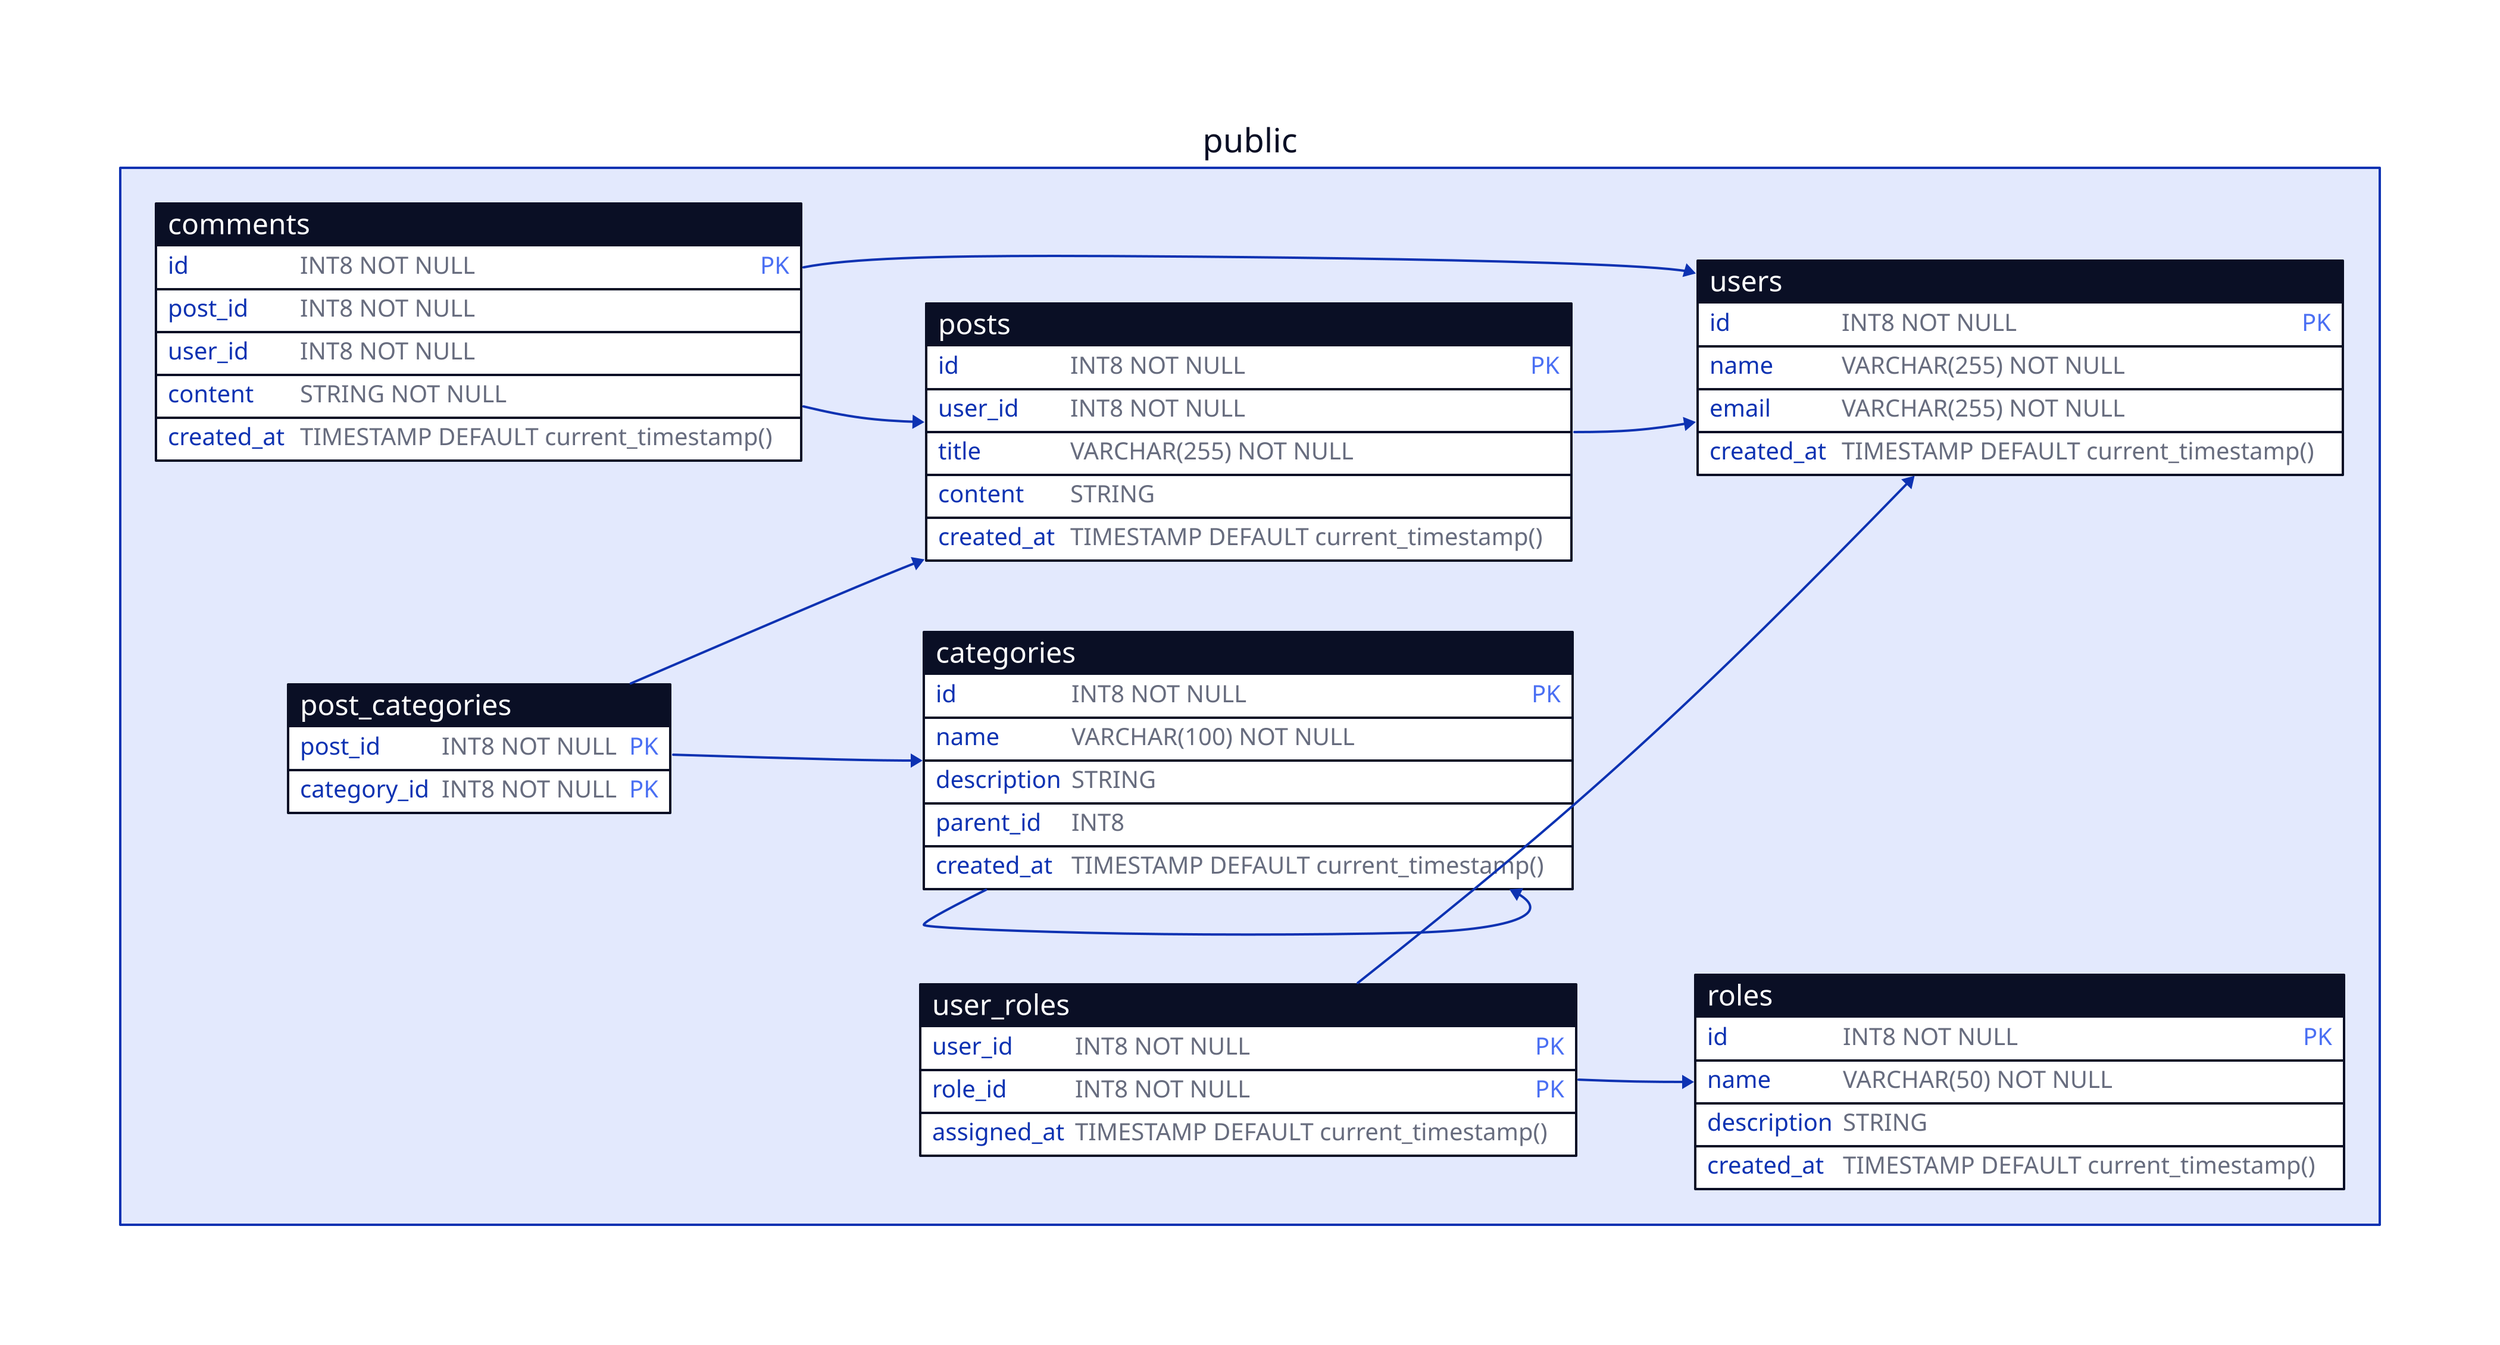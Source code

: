 direction: right

# Tables
public.users: {
  shape: "sql_table"
  id: "INT8 NOT NULL" { constraint: [primary_key] }
  name: "VARCHAR(255) NOT NULL"
  email: "VARCHAR(255) NOT NULL"
  created_at: "TIMESTAMP DEFAULT current_timestamp()"
}
public.roles: {
  shape: "sql_table"
  id: "INT8 NOT NULL" { constraint: [primary_key] }
  name: "VARCHAR(50) NOT NULL"
  description: "STRING"
  created_at: "TIMESTAMP DEFAULT current_timestamp()"
}
public.user_roles: {
  shape: "sql_table"
  user_id: "INT8 NOT NULL" { constraint: [primary_key] }
  role_id: "INT8 NOT NULL" { constraint: [primary_key] }
  assigned_at: "TIMESTAMP DEFAULT current_timestamp()"
}
public.posts: {
  shape: "sql_table"
  id: "INT8 NOT NULL" { constraint: [primary_key] }
  user_id: "INT8 NOT NULL"
  title: "VARCHAR(255) NOT NULL"
  content: "STRING"
  created_at: "TIMESTAMP DEFAULT current_timestamp()"
}
public.categories: {
  shape: "sql_table"
  id: "INT8 NOT NULL" { constraint: [primary_key] }
  name: "VARCHAR(100) NOT NULL"
  description: "STRING"
  parent_id: "INT8"
  created_at: "TIMESTAMP DEFAULT current_timestamp()"
}
public.post_categories: {
  shape: "sql_table"
  post_id: "INT8 NOT NULL" { constraint: [primary_key] }
  category_id: "INT8 NOT NULL" { constraint: [primary_key] }
}
public.comments: {
  shape: "sql_table"
  id: "INT8 NOT NULL" { constraint: [primary_key] }
  post_id: "INT8 NOT NULL"
  user_id: "INT8 NOT NULL"
  content: "STRING NOT NULL"
  created_at: "TIMESTAMP DEFAULT current_timestamp()"
}

# References
public.categories.parent_id -> public.categories.id
public.comments.post_id -> public.posts.id
public.comments.user_id -> public.users.id
public.post_categories.category_id -> public.categories.id
public.post_categories.post_id -> public.posts.id
public.posts.user_id -> public.users.id
public.user_roles.role_id -> public.roles.id
public.user_roles.user_id -> public.users.id
